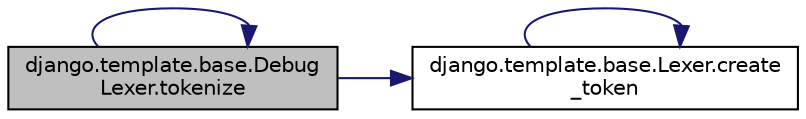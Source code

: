 digraph "django.template.base.DebugLexer.tokenize"
{
 // LATEX_PDF_SIZE
  edge [fontname="Helvetica",fontsize="10",labelfontname="Helvetica",labelfontsize="10"];
  node [fontname="Helvetica",fontsize="10",shape=record];
  rankdir="LR";
  Node1 [label="django.template.base.Debug\lLexer.tokenize",height=0.2,width=0.4,color="black", fillcolor="grey75", style="filled", fontcolor="black",tooltip=" "];
  Node1 -> Node2 [color="midnightblue",fontsize="10",style="solid",fontname="Helvetica"];
  Node2 [label="django.template.base.Lexer.create\l_token",height=0.2,width=0.4,color="black", fillcolor="white", style="filled",URL="$da/d41/classdjango_1_1template_1_1base_1_1_lexer.html#ab6ea4b4c0d67ed354b53b7c5a773dda6",tooltip=" "];
  Node2 -> Node2 [color="midnightblue",fontsize="10",style="solid",fontname="Helvetica"];
  Node1 -> Node1 [color="midnightblue",fontsize="10",style="solid",fontname="Helvetica"];
}
